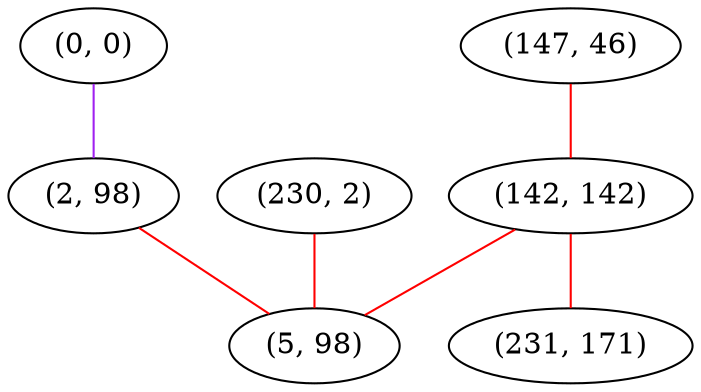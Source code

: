 graph "" {
"(0, 0)";
"(2, 98)";
"(147, 46)";
"(230, 2)";
"(142, 142)";
"(231, 171)";
"(5, 98)";
"(0, 0)" -- "(2, 98)"  [color=purple, key=0, weight=4];
"(2, 98)" -- "(5, 98)"  [color=red, key=0, weight=1];
"(147, 46)" -- "(142, 142)"  [color=red, key=0, weight=1];
"(230, 2)" -- "(5, 98)"  [color=red, key=0, weight=1];
"(142, 142)" -- "(231, 171)"  [color=red, key=0, weight=1];
"(142, 142)" -- "(5, 98)"  [color=red, key=0, weight=1];
}
